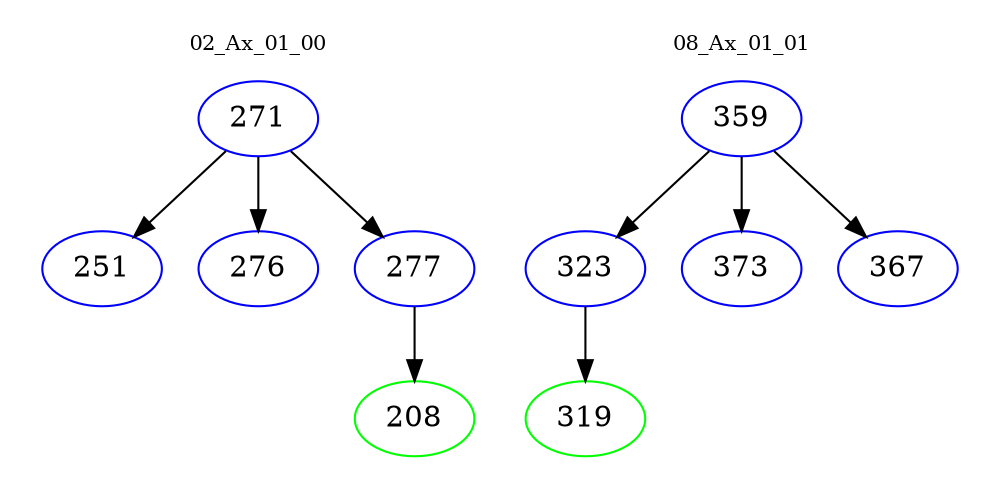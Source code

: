 digraph{
subgraph cluster_0 {
color = white
label = "02_Ax_01_00";
fontsize=10;
T0_271 [label="271", color="blue"]
T0_271 -> T0_251 [color="black"]
T0_251 [label="251", color="blue"]
T0_271 -> T0_276 [color="black"]
T0_276 [label="276", color="blue"]
T0_271 -> T0_277 [color="black"]
T0_277 [label="277", color="blue"]
T0_277 -> T0_208 [color="black"]
T0_208 [label="208", color="green"]
}
subgraph cluster_1 {
color = white
label = "08_Ax_01_01";
fontsize=10;
T1_359 [label="359", color="blue"]
T1_359 -> T1_323 [color="black"]
T1_323 [label="323", color="blue"]
T1_323 -> T1_319 [color="black"]
T1_319 [label="319", color="green"]
T1_359 -> T1_373 [color="black"]
T1_373 [label="373", color="blue"]
T1_359 -> T1_367 [color="black"]
T1_367 [label="367", color="blue"]
}
}

